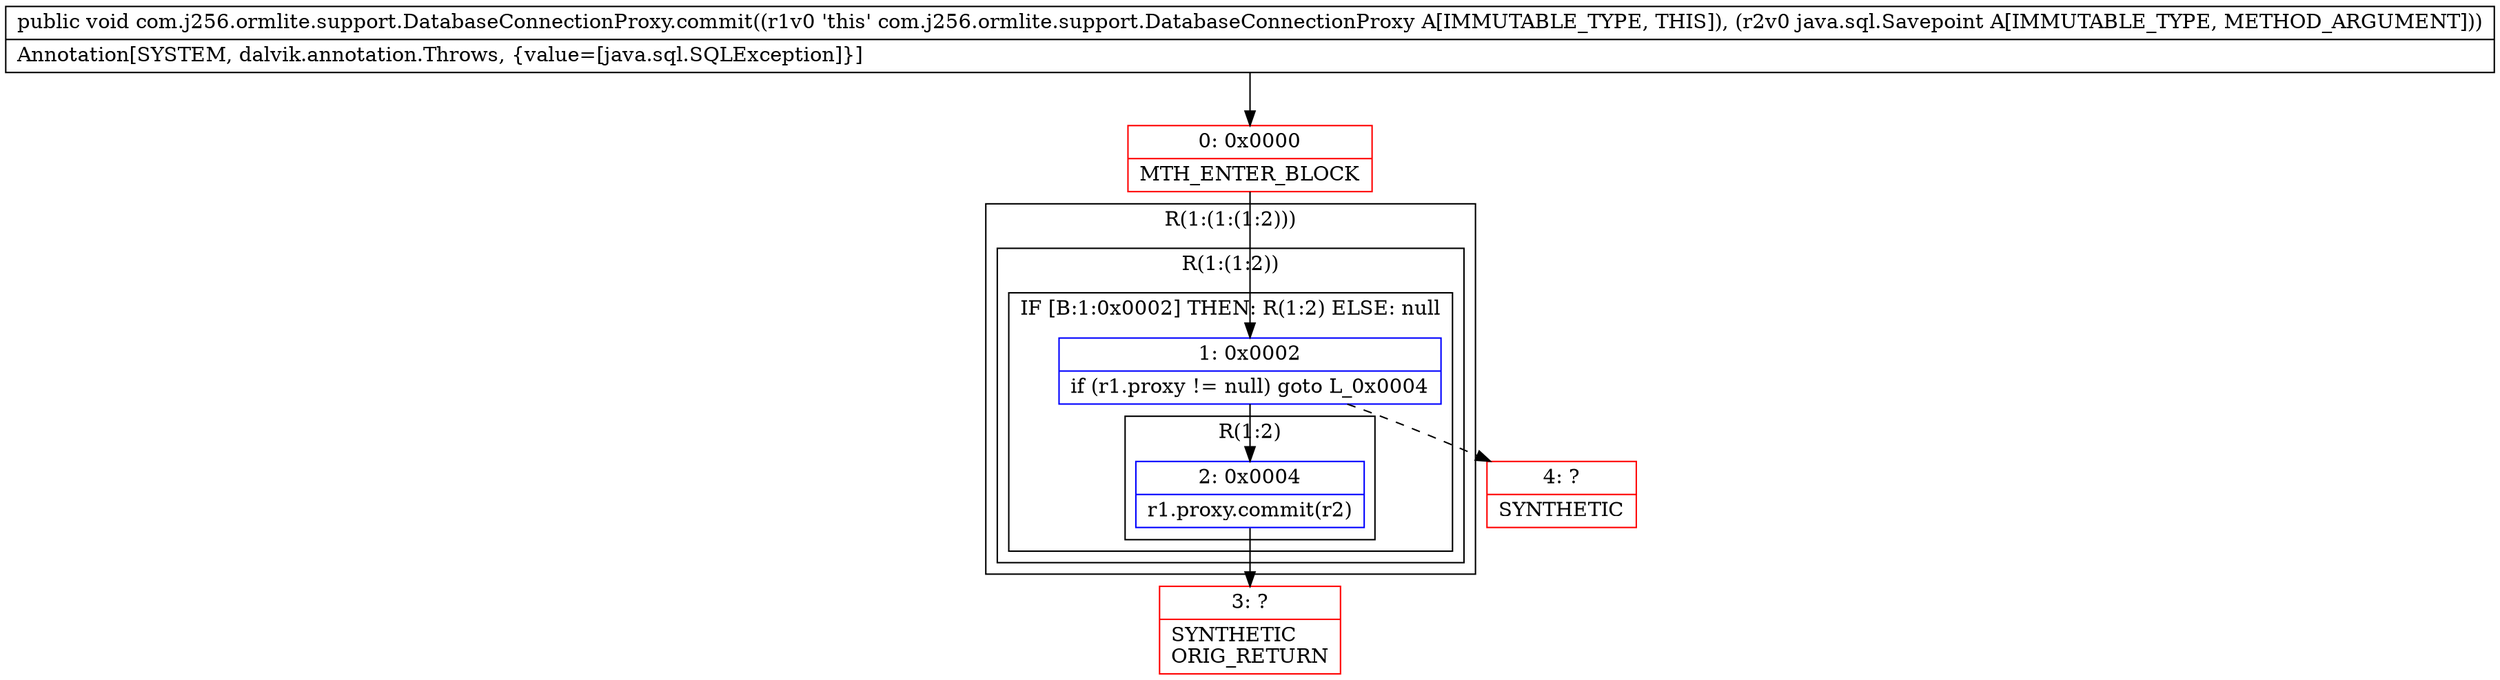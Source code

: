 digraph "CFG forcom.j256.ormlite.support.DatabaseConnectionProxy.commit(Ljava\/sql\/Savepoint;)V" {
subgraph cluster_Region_422181566 {
label = "R(1:(1:(1:2)))";
node [shape=record,color=blue];
subgraph cluster_Region_1502481076 {
label = "R(1:(1:2))";
node [shape=record,color=blue];
subgraph cluster_IfRegion_1481781676 {
label = "IF [B:1:0x0002] THEN: R(1:2) ELSE: null";
node [shape=record,color=blue];
Node_1 [shape=record,label="{1\:\ 0x0002|if (r1.proxy != null) goto L_0x0004\l}"];
subgraph cluster_Region_1152738256 {
label = "R(1:2)";
node [shape=record,color=blue];
Node_2 [shape=record,label="{2\:\ 0x0004|r1.proxy.commit(r2)\l}"];
}
}
}
}
Node_0 [shape=record,color=red,label="{0\:\ 0x0000|MTH_ENTER_BLOCK\l}"];
Node_3 [shape=record,color=red,label="{3\:\ ?|SYNTHETIC\lORIG_RETURN\l}"];
Node_4 [shape=record,color=red,label="{4\:\ ?|SYNTHETIC\l}"];
MethodNode[shape=record,label="{public void com.j256.ormlite.support.DatabaseConnectionProxy.commit((r1v0 'this' com.j256.ormlite.support.DatabaseConnectionProxy A[IMMUTABLE_TYPE, THIS]), (r2v0 java.sql.Savepoint A[IMMUTABLE_TYPE, METHOD_ARGUMENT]))  | Annotation[SYSTEM, dalvik.annotation.Throws, \{value=[java.sql.SQLException]\}]\l}"];
MethodNode -> Node_0;
Node_1 -> Node_2;
Node_1 -> Node_4[style=dashed];
Node_2 -> Node_3;
Node_0 -> Node_1;
}

